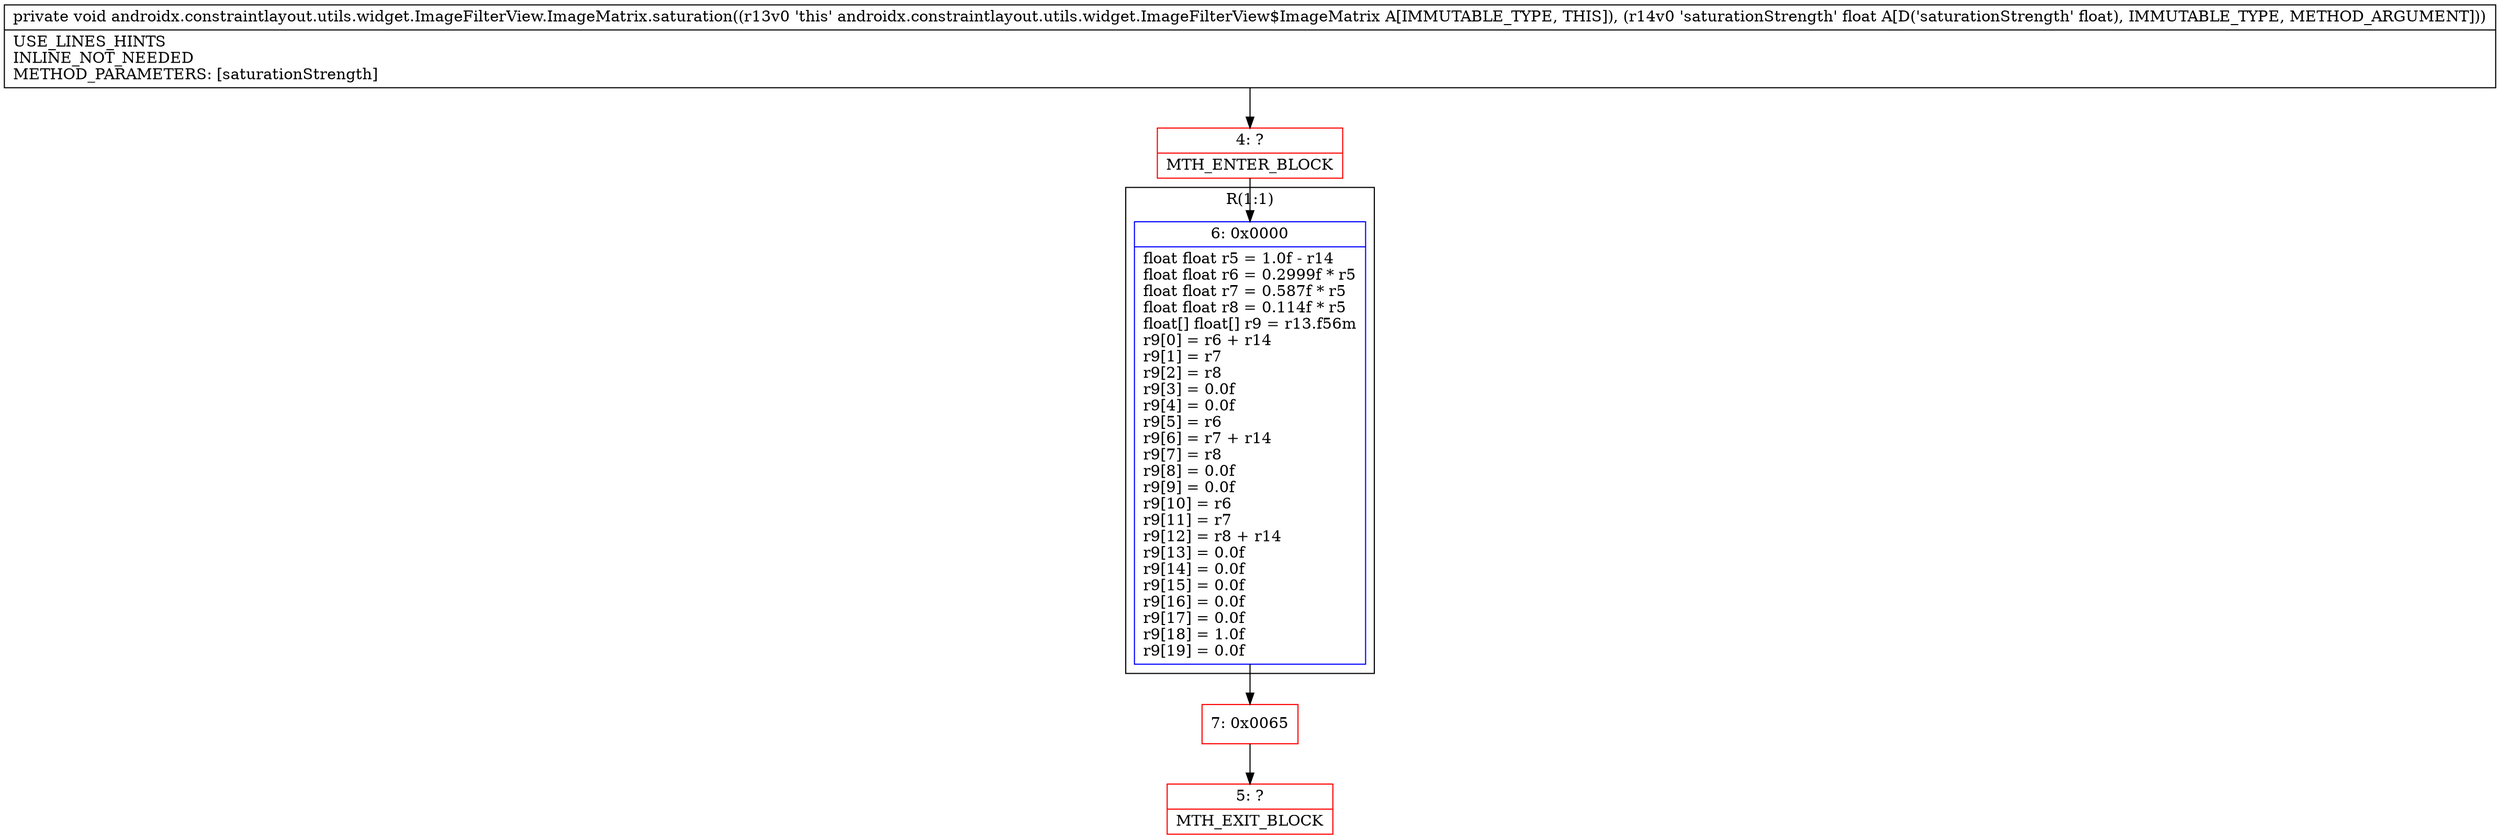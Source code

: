 digraph "CFG forandroidx.constraintlayout.utils.widget.ImageFilterView.ImageMatrix.saturation(F)V" {
subgraph cluster_Region_1807938143 {
label = "R(1:1)";
node [shape=record,color=blue];
Node_6 [shape=record,label="{6\:\ 0x0000|float float r5 = 1.0f \- r14\lfloat float r6 = 0.2999f * r5\lfloat float r7 = 0.587f * r5\lfloat float r8 = 0.114f * r5\lfloat[] float[] r9 = r13.f56m\lr9[0] = r6 + r14\lr9[1] = r7\lr9[2] = r8\lr9[3] = 0.0f\lr9[4] = 0.0f\lr9[5] = r6\lr9[6] = r7 + r14\lr9[7] = r8\lr9[8] = 0.0f\lr9[9] = 0.0f\lr9[10] = r6\lr9[11] = r7\lr9[12] = r8 + r14\lr9[13] = 0.0f\lr9[14] = 0.0f\lr9[15] = 0.0f\lr9[16] = 0.0f\lr9[17] = 0.0f\lr9[18] = 1.0f\lr9[19] = 0.0f\l}"];
}
Node_4 [shape=record,color=red,label="{4\:\ ?|MTH_ENTER_BLOCK\l}"];
Node_7 [shape=record,color=red,label="{7\:\ 0x0065}"];
Node_5 [shape=record,color=red,label="{5\:\ ?|MTH_EXIT_BLOCK\l}"];
MethodNode[shape=record,label="{private void androidx.constraintlayout.utils.widget.ImageFilterView.ImageMatrix.saturation((r13v0 'this' androidx.constraintlayout.utils.widget.ImageFilterView$ImageMatrix A[IMMUTABLE_TYPE, THIS]), (r14v0 'saturationStrength' float A[D('saturationStrength' float), IMMUTABLE_TYPE, METHOD_ARGUMENT]))  | USE_LINES_HINTS\lINLINE_NOT_NEEDED\lMETHOD_PARAMETERS: [saturationStrength]\l}"];
MethodNode -> Node_4;Node_6 -> Node_7;
Node_4 -> Node_6;
Node_7 -> Node_5;
}

